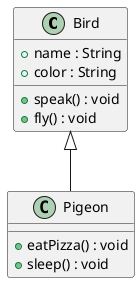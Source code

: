 @startuml

class Bird {
    + name : String
    + color : String
    + speak() : void
    + fly() : void
}

class Pigeon {
    + eatPizza() : void
    + sleep() : void
}

Bird <|-- Pigeon

@enduml